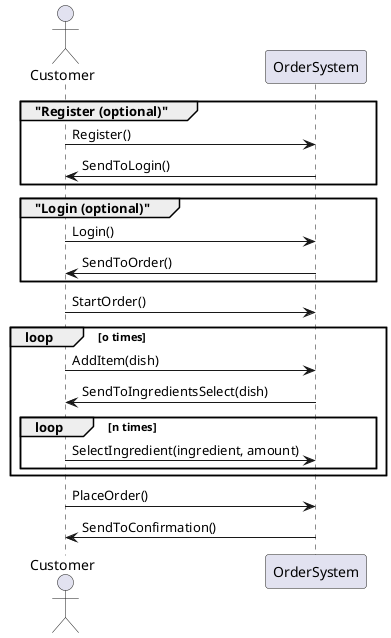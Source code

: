 @startuml
actor Customer as customer
participant OrderSystem as orders

group "Register (optional)"
    customer -> orders : Register()
    orders -> customer : SendToLogin()
end

group "Login (optional)"
    customer -> orders : Login()
    orders -> customer : SendToOrder()
end

customer -> orders : StartOrder()

loop o times
    customer -> orders : AddItem(dish)
    orders -> customer : SendToIngredientsSelect(dish)

    loop n times
        customer -> orders : SelectIngredient(ingredient, amount)
    end
end

customer -> orders : PlaceOrder()
orders -> customer : SendToConfirmation()
@enduml
